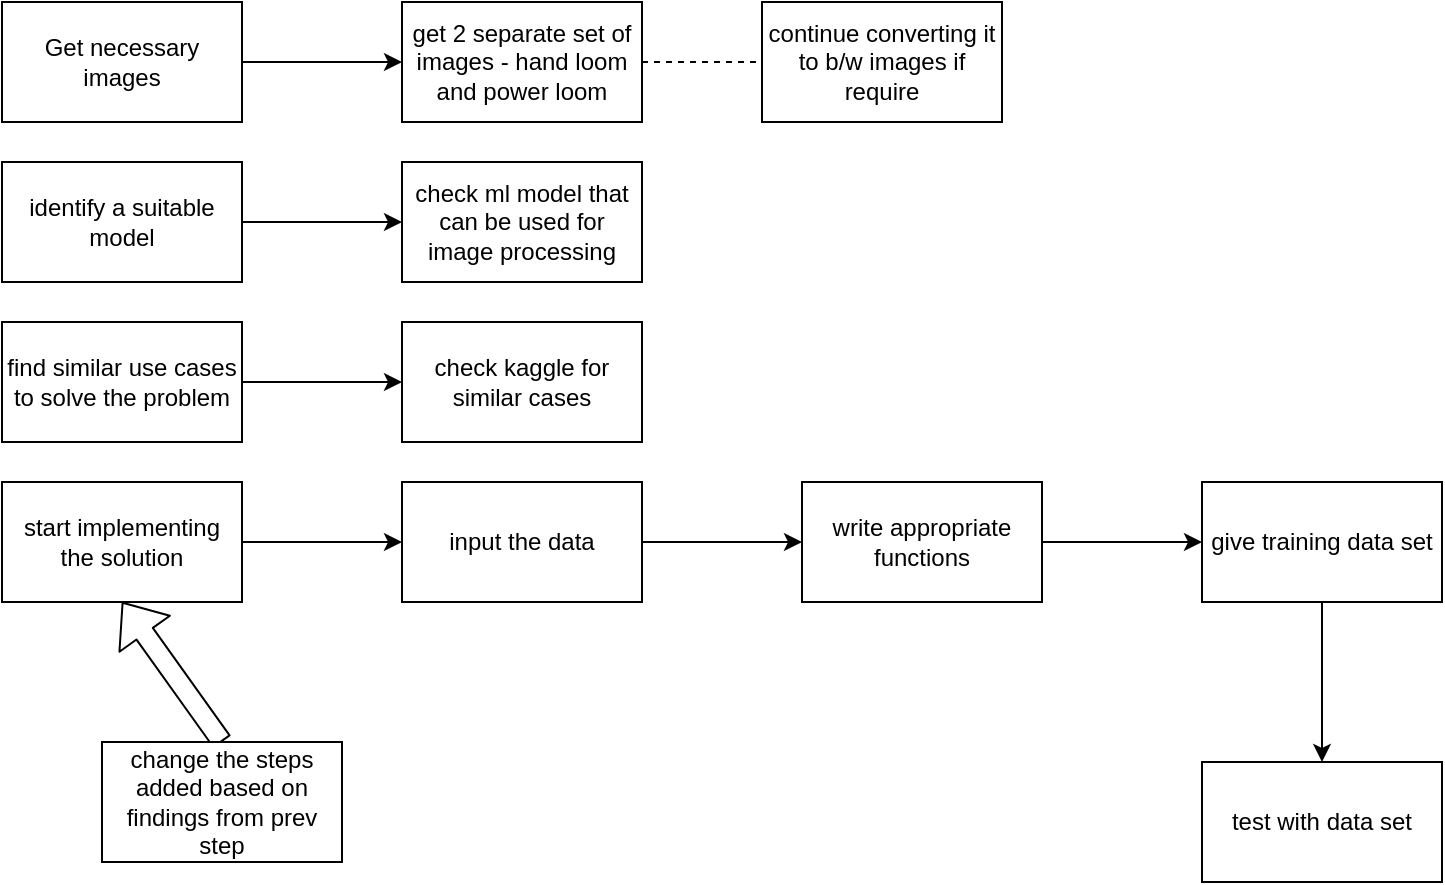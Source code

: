 <mxfile version="12.6.4" type="github"><diagram id="p8zYVtw0UxeXFwCwGEaF" name="Page-1"><mxGraphModel dx="1046" dy="582" grid="1" gridSize="10" guides="1" tooltips="1" connect="1" arrows="1" fold="1" page="1" pageScale="1" pageWidth="826" pageHeight="1169" math="0" shadow="0"><root><mxCell id="0"/><mxCell id="1" parent="0"/><mxCell id="YCtNFWc_gX_GEe0vzOsP-7" style="edgeStyle=orthogonalEdgeStyle;rounded=0;orthogonalLoop=1;jettySize=auto;html=1;entryX=0;entryY=0.5;entryDx=0;entryDy=0;" edge="1" parent="1" source="YCtNFWc_gX_GEe0vzOsP-1" target="YCtNFWc_gX_GEe0vzOsP-6"><mxGeometry relative="1" as="geometry"/></mxCell><mxCell id="YCtNFWc_gX_GEe0vzOsP-1" value="Get necessary images" style="rounded=0;whiteSpace=wrap;html=1;" vertex="1" parent="1"><mxGeometry x="30" y="80" width="120" height="60" as="geometry"/></mxCell><mxCell id="YCtNFWc_gX_GEe0vzOsP-11" value="" style="edgeStyle=orthogonalEdgeStyle;rounded=0;orthogonalLoop=1;jettySize=auto;html=1;" edge="1" parent="1" source="YCtNFWc_gX_GEe0vzOsP-2" target="YCtNFWc_gX_GEe0vzOsP-10"><mxGeometry relative="1" as="geometry"/></mxCell><mxCell id="YCtNFWc_gX_GEe0vzOsP-2" value="identify a suitable model" style="rounded=0;whiteSpace=wrap;html=1;" vertex="1" parent="1"><mxGeometry x="30" y="160" width="120" height="60" as="geometry"/></mxCell><mxCell id="YCtNFWc_gX_GEe0vzOsP-10" value="check ml model that can be used for image processing" style="rounded=0;whiteSpace=wrap;html=1;" vertex="1" parent="1"><mxGeometry x="230" y="160" width="120" height="60" as="geometry"/></mxCell><mxCell id="YCtNFWc_gX_GEe0vzOsP-13" value="" style="edgeStyle=orthogonalEdgeStyle;rounded=0;orthogonalLoop=1;jettySize=auto;html=1;" edge="1" parent="1" source="YCtNFWc_gX_GEe0vzOsP-4" target="YCtNFWc_gX_GEe0vzOsP-12"><mxGeometry relative="1" as="geometry"/></mxCell><mxCell id="YCtNFWc_gX_GEe0vzOsP-4" value="find similar use cases to solve the problem" style="rounded=0;whiteSpace=wrap;html=1;" vertex="1" parent="1"><mxGeometry x="30" y="240" width="120" height="60" as="geometry"/></mxCell><mxCell id="YCtNFWc_gX_GEe0vzOsP-12" value="check kaggle for similar cases" style="rounded=0;whiteSpace=wrap;html=1;" vertex="1" parent="1"><mxGeometry x="230" y="240" width="120" height="60" as="geometry"/></mxCell><mxCell id="YCtNFWc_gX_GEe0vzOsP-15" value="" style="edgeStyle=orthogonalEdgeStyle;rounded=0;orthogonalLoop=1;jettySize=auto;html=1;" edge="1" parent="1" source="YCtNFWc_gX_GEe0vzOsP-5" target="YCtNFWc_gX_GEe0vzOsP-14"><mxGeometry relative="1" as="geometry"/></mxCell><mxCell id="YCtNFWc_gX_GEe0vzOsP-5" value="start implementing the solution" style="rounded=0;whiteSpace=wrap;html=1;" vertex="1" parent="1"><mxGeometry x="30" y="320" width="120" height="60" as="geometry"/></mxCell><mxCell id="YCtNFWc_gX_GEe0vzOsP-17" value="" style="edgeStyle=orthogonalEdgeStyle;rounded=0;orthogonalLoop=1;jettySize=auto;html=1;" edge="1" parent="1" source="YCtNFWc_gX_GEe0vzOsP-14" target="YCtNFWc_gX_GEe0vzOsP-16"><mxGeometry relative="1" as="geometry"/></mxCell><mxCell id="YCtNFWc_gX_GEe0vzOsP-14" value="input the data" style="rounded=0;whiteSpace=wrap;html=1;" vertex="1" parent="1"><mxGeometry x="230" y="320" width="120" height="60" as="geometry"/></mxCell><mxCell id="YCtNFWc_gX_GEe0vzOsP-19" value="" style="edgeStyle=orthogonalEdgeStyle;rounded=0;orthogonalLoop=1;jettySize=auto;html=1;" edge="1" parent="1" source="YCtNFWc_gX_GEe0vzOsP-16" target="YCtNFWc_gX_GEe0vzOsP-18"><mxGeometry relative="1" as="geometry"/></mxCell><mxCell id="YCtNFWc_gX_GEe0vzOsP-16" value="write appropriate functions" style="rounded=0;whiteSpace=wrap;html=1;" vertex="1" parent="1"><mxGeometry x="430" y="320" width="120" height="60" as="geometry"/></mxCell><mxCell id="YCtNFWc_gX_GEe0vzOsP-21" value="" style="edgeStyle=orthogonalEdgeStyle;rounded=0;orthogonalLoop=1;jettySize=auto;html=1;" edge="1" parent="1" source="YCtNFWc_gX_GEe0vzOsP-18" target="YCtNFWc_gX_GEe0vzOsP-20"><mxGeometry relative="1" as="geometry"/></mxCell><mxCell id="YCtNFWc_gX_GEe0vzOsP-18" value="give training data set" style="rounded=0;whiteSpace=wrap;html=1;" vertex="1" parent="1"><mxGeometry x="630" y="320" width="120" height="60" as="geometry"/></mxCell><mxCell id="YCtNFWc_gX_GEe0vzOsP-20" value="test with data set" style="rounded=0;whiteSpace=wrap;html=1;" vertex="1" parent="1"><mxGeometry x="630" y="460" width="120" height="60" as="geometry"/></mxCell><mxCell id="YCtNFWc_gX_GEe0vzOsP-6" value="get 2 separate set of images - hand loom and power loom" style="rounded=0;whiteSpace=wrap;html=1;" vertex="1" parent="1"><mxGeometry x="230" y="80" width="120" height="60" as="geometry"/></mxCell><mxCell id="YCtNFWc_gX_GEe0vzOsP-8" value="" style="endArrow=none;dashed=1;html=1;exitX=1;exitY=0.5;exitDx=0;exitDy=0;" edge="1" parent="1" source="YCtNFWc_gX_GEe0vzOsP-6" target="YCtNFWc_gX_GEe0vzOsP-9"><mxGeometry width="50" height="50" relative="1" as="geometry"><mxPoint x="30" y="450" as="sourcePoint"/><mxPoint x="430" y="110" as="targetPoint"/></mxGeometry></mxCell><mxCell id="YCtNFWc_gX_GEe0vzOsP-9" value="continue converting it to b/w images if require" style="rounded=0;whiteSpace=wrap;html=1;" vertex="1" parent="1"><mxGeometry x="410" y="80" width="120" height="60" as="geometry"/></mxCell><mxCell id="YCtNFWc_gX_GEe0vzOsP-22" value="" style="shape=flexArrow;endArrow=classic;html=1;entryX=0.5;entryY=1;entryDx=0;entryDy=0;exitX=0.5;exitY=0;exitDx=0;exitDy=0;" edge="1" parent="1" source="YCtNFWc_gX_GEe0vzOsP-23" target="YCtNFWc_gX_GEe0vzOsP-5"><mxGeometry width="50" height="50" relative="1" as="geometry"><mxPoint x="90" y="460" as="sourcePoint"/><mxPoint x="80" y="540" as="targetPoint"/></mxGeometry></mxCell><mxCell id="YCtNFWc_gX_GEe0vzOsP-23" value="change the steps added based on findings from prev step" style="rounded=0;whiteSpace=wrap;html=1;" vertex="1" parent="1"><mxGeometry x="80" y="450" width="120" height="60" as="geometry"/></mxCell></root></mxGraphModel></diagram></mxfile>